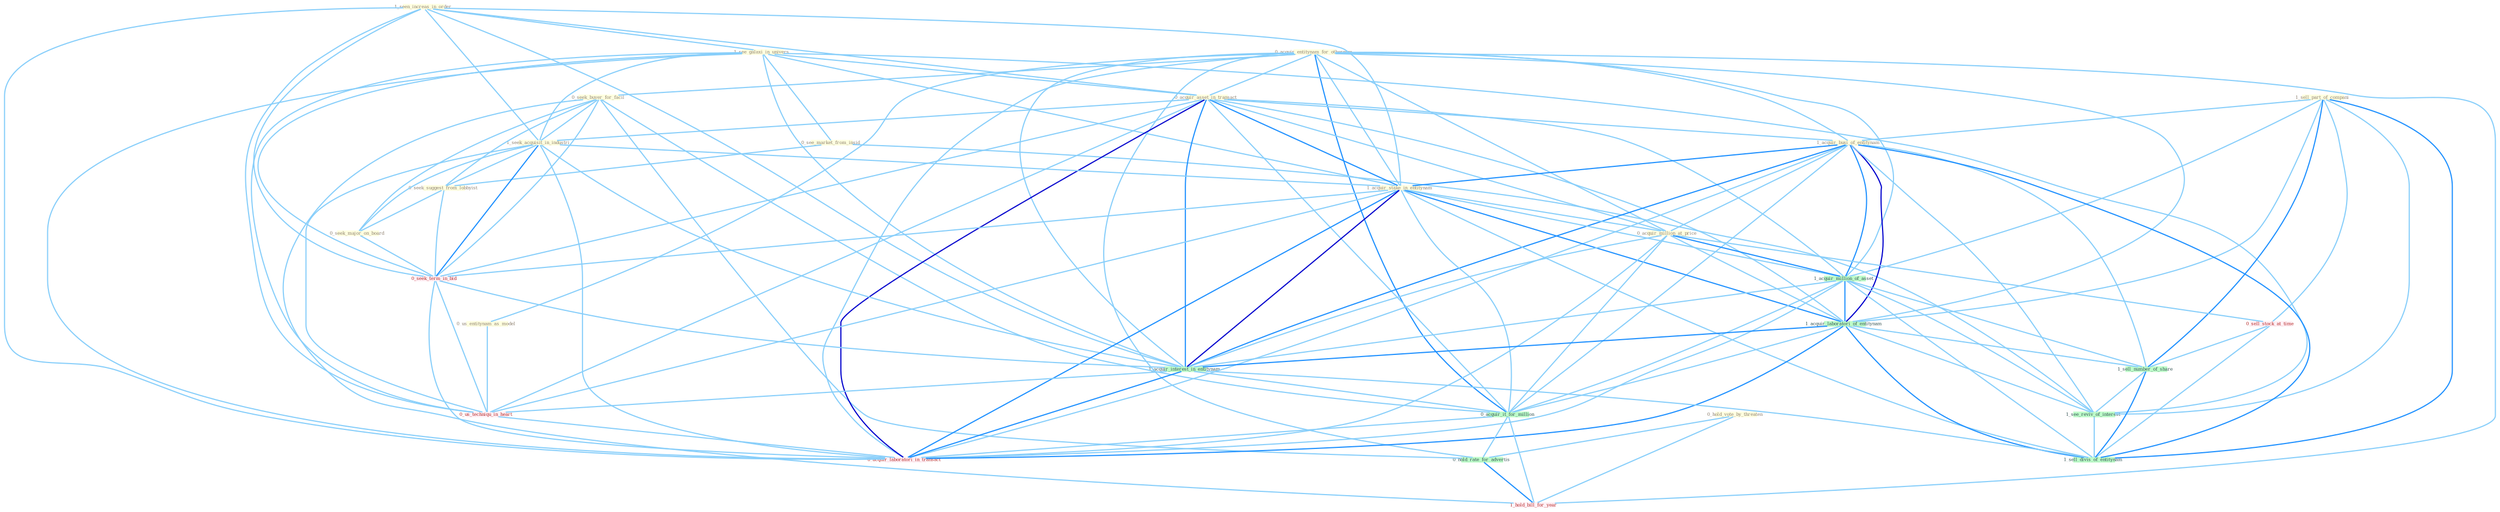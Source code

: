 Graph G{ 
    node
    [shape=polygon,style=filled,width=.5,height=.06,color="#BDFCC9",fixedsize=true,fontsize=4,
    fontcolor="#2f4f4f"];
    {node
    [color="#ffffe0", fontcolor="#8b7d6b"] "0_acquir_entitynam_for_othernum " "1_seen_increas_in_order " "1_see_galaxi_in_univers " "0_seek_buyer_for_facil " "0_see_market_from_insid " "1_sell_part_of_compani " "0_acquir_asset_in_transact " "1_acquir_busi_of_entitynam " "1_seek_acquisit_in_industri " "1_acquir_stake_in_entitynam " "0_acquir_million_at_price " "0_hold_vote_by_threaten " "0_seek_suggest_from_lobbyist " "0_us_entitynam_as_model " "0_seek_major_on_board "}
{node [color="#fff0f5", fontcolor="#b22222"] "0_seek_term_in_bid " "0_us_techniqu_in_heart " "0_acquir_laboratori_in_transact " "0_sell_stock_at_time " "1_hold_bill_for_year "}
edge [color="#B0E2FF"];

	"0_acquir_entitynam_for_othernum " -- "0_seek_buyer_for_facil " [w="1", color="#87cefa" ];
	"0_acquir_entitynam_for_othernum " -- "0_acquir_asset_in_transact " [w="1", color="#87cefa" ];
	"0_acquir_entitynam_for_othernum " -- "1_acquir_busi_of_entitynam " [w="1", color="#87cefa" ];
	"0_acquir_entitynam_for_othernum " -- "1_acquir_stake_in_entitynam " [w="1", color="#87cefa" ];
	"0_acquir_entitynam_for_othernum " -- "0_acquir_million_at_price " [w="1", color="#87cefa" ];
	"0_acquir_entitynam_for_othernum " -- "0_us_entitynam_as_model " [w="1", color="#87cefa" ];
	"0_acquir_entitynam_for_othernum " -- "1_acquir_million_of_asset " [w="1", color="#87cefa" ];
	"0_acquir_entitynam_for_othernum " -- "1_acquir_laboratori_of_entitynam " [w="1", color="#87cefa" ];
	"0_acquir_entitynam_for_othernum " -- "1_acquir_interest_in_entitynam " [w="1", color="#87cefa" ];
	"0_acquir_entitynam_for_othernum " -- "0_acquir_it_for_million " [w="2", color="#1e90ff" , len=0.8];
	"0_acquir_entitynam_for_othernum " -- "0_hold_rate_for_advertis " [w="1", color="#87cefa" ];
	"0_acquir_entitynam_for_othernum " -- "0_acquir_laboratori_in_transact " [w="1", color="#87cefa" ];
	"0_acquir_entitynam_for_othernum " -- "1_hold_bill_for_year " [w="1", color="#87cefa" ];
	"1_seen_increas_in_order " -- "1_see_galaxi_in_univers " [w="1", color="#87cefa" ];
	"1_seen_increas_in_order " -- "0_acquir_asset_in_transact " [w="1", color="#87cefa" ];
	"1_seen_increas_in_order " -- "1_seek_acquisit_in_industri " [w="1", color="#87cefa" ];
	"1_seen_increas_in_order " -- "1_acquir_stake_in_entitynam " [w="1", color="#87cefa" ];
	"1_seen_increas_in_order " -- "0_seek_term_in_bid " [w="1", color="#87cefa" ];
	"1_seen_increas_in_order " -- "1_acquir_interest_in_entitynam " [w="1", color="#87cefa" ];
	"1_seen_increas_in_order " -- "0_us_techniqu_in_heart " [w="1", color="#87cefa" ];
	"1_seen_increas_in_order " -- "0_acquir_laboratori_in_transact " [w="1", color="#87cefa" ];
	"1_see_galaxi_in_univers " -- "0_see_market_from_insid " [w="1", color="#87cefa" ];
	"1_see_galaxi_in_univers " -- "0_acquir_asset_in_transact " [w="1", color="#87cefa" ];
	"1_see_galaxi_in_univers " -- "1_seek_acquisit_in_industri " [w="1", color="#87cefa" ];
	"1_see_galaxi_in_univers " -- "1_acquir_stake_in_entitynam " [w="1", color="#87cefa" ];
	"1_see_galaxi_in_univers " -- "0_seek_term_in_bid " [w="1", color="#87cefa" ];
	"1_see_galaxi_in_univers " -- "1_acquir_interest_in_entitynam " [w="1", color="#87cefa" ];
	"1_see_galaxi_in_univers " -- "0_us_techniqu_in_heart " [w="1", color="#87cefa" ];
	"1_see_galaxi_in_univers " -- "0_acquir_laboratori_in_transact " [w="1", color="#87cefa" ];
	"1_see_galaxi_in_univers " -- "1_see_reviv_of_interest " [w="1", color="#87cefa" ];
	"0_seek_buyer_for_facil " -- "1_seek_acquisit_in_industri " [w="1", color="#87cefa" ];
	"0_seek_buyer_for_facil " -- "0_seek_suggest_from_lobbyist " [w="1", color="#87cefa" ];
	"0_seek_buyer_for_facil " -- "0_seek_major_on_board " [w="1", color="#87cefa" ];
	"0_seek_buyer_for_facil " -- "0_seek_term_in_bid " [w="1", color="#87cefa" ];
	"0_seek_buyer_for_facil " -- "0_acquir_it_for_million " [w="1", color="#87cefa" ];
	"0_seek_buyer_for_facil " -- "0_hold_rate_for_advertis " [w="1", color="#87cefa" ];
	"0_seek_buyer_for_facil " -- "1_hold_bill_for_year " [w="1", color="#87cefa" ];
	"0_see_market_from_insid " -- "0_seek_suggest_from_lobbyist " [w="1", color="#87cefa" ];
	"0_see_market_from_insid " -- "1_see_reviv_of_interest " [w="1", color="#87cefa" ];
	"1_sell_part_of_compani " -- "1_acquir_busi_of_entitynam " [w="1", color="#87cefa" ];
	"1_sell_part_of_compani " -- "1_acquir_million_of_asset " [w="1", color="#87cefa" ];
	"1_sell_part_of_compani " -- "1_acquir_laboratori_of_entitynam " [w="1", color="#87cefa" ];
	"1_sell_part_of_compani " -- "0_sell_stock_at_time " [w="1", color="#87cefa" ];
	"1_sell_part_of_compani " -- "1_sell_number_of_share " [w="2", color="#1e90ff" , len=0.8];
	"1_sell_part_of_compani " -- "1_see_reviv_of_interest " [w="1", color="#87cefa" ];
	"1_sell_part_of_compani " -- "1_sell_divis_of_entitynam " [w="2", color="#1e90ff" , len=0.8];
	"0_acquir_asset_in_transact " -- "1_acquir_busi_of_entitynam " [w="1", color="#87cefa" ];
	"0_acquir_asset_in_transact " -- "1_seek_acquisit_in_industri " [w="1", color="#87cefa" ];
	"0_acquir_asset_in_transact " -- "1_acquir_stake_in_entitynam " [w="2", color="#1e90ff" , len=0.8];
	"0_acquir_asset_in_transact " -- "0_acquir_million_at_price " [w="1", color="#87cefa" ];
	"0_acquir_asset_in_transact " -- "1_acquir_million_of_asset " [w="1", color="#87cefa" ];
	"0_acquir_asset_in_transact " -- "1_acquir_laboratori_of_entitynam " [w="1", color="#87cefa" ];
	"0_acquir_asset_in_transact " -- "0_seek_term_in_bid " [w="1", color="#87cefa" ];
	"0_acquir_asset_in_transact " -- "1_acquir_interest_in_entitynam " [w="2", color="#1e90ff" , len=0.8];
	"0_acquir_asset_in_transact " -- "0_us_techniqu_in_heart " [w="1", color="#87cefa" ];
	"0_acquir_asset_in_transact " -- "0_acquir_it_for_million " [w="1", color="#87cefa" ];
	"0_acquir_asset_in_transact " -- "0_acquir_laboratori_in_transact " [w="3", color="#0000cd" , len=0.6];
	"1_acquir_busi_of_entitynam " -- "1_acquir_stake_in_entitynam " [w="2", color="#1e90ff" , len=0.8];
	"1_acquir_busi_of_entitynam " -- "0_acquir_million_at_price " [w="1", color="#87cefa" ];
	"1_acquir_busi_of_entitynam " -- "1_acquir_million_of_asset " [w="2", color="#1e90ff" , len=0.8];
	"1_acquir_busi_of_entitynam " -- "1_acquir_laboratori_of_entitynam " [w="3", color="#0000cd" , len=0.6];
	"1_acquir_busi_of_entitynam " -- "1_acquir_interest_in_entitynam " [w="2", color="#1e90ff" , len=0.8];
	"1_acquir_busi_of_entitynam " -- "0_acquir_it_for_million " [w="1", color="#87cefa" ];
	"1_acquir_busi_of_entitynam " -- "0_acquir_laboratori_in_transact " [w="1", color="#87cefa" ];
	"1_acquir_busi_of_entitynam " -- "1_sell_number_of_share " [w="1", color="#87cefa" ];
	"1_acquir_busi_of_entitynam " -- "1_see_reviv_of_interest " [w="1", color="#87cefa" ];
	"1_acquir_busi_of_entitynam " -- "1_sell_divis_of_entitynam " [w="2", color="#1e90ff" , len=0.8];
	"1_seek_acquisit_in_industri " -- "1_acquir_stake_in_entitynam " [w="1", color="#87cefa" ];
	"1_seek_acquisit_in_industri " -- "0_seek_suggest_from_lobbyist " [w="1", color="#87cefa" ];
	"1_seek_acquisit_in_industri " -- "0_seek_major_on_board " [w="1", color="#87cefa" ];
	"1_seek_acquisit_in_industri " -- "0_seek_term_in_bid " [w="2", color="#1e90ff" , len=0.8];
	"1_seek_acquisit_in_industri " -- "1_acquir_interest_in_entitynam " [w="1", color="#87cefa" ];
	"1_seek_acquisit_in_industri " -- "0_us_techniqu_in_heart " [w="1", color="#87cefa" ];
	"1_seek_acquisit_in_industri " -- "0_acquir_laboratori_in_transact " [w="1", color="#87cefa" ];
	"1_acquir_stake_in_entitynam " -- "0_acquir_million_at_price " [w="1", color="#87cefa" ];
	"1_acquir_stake_in_entitynam " -- "1_acquir_million_of_asset " [w="1", color="#87cefa" ];
	"1_acquir_stake_in_entitynam " -- "1_acquir_laboratori_of_entitynam " [w="2", color="#1e90ff" , len=0.8];
	"1_acquir_stake_in_entitynam " -- "0_seek_term_in_bid " [w="1", color="#87cefa" ];
	"1_acquir_stake_in_entitynam " -- "1_acquir_interest_in_entitynam " [w="3", color="#0000cd" , len=0.6];
	"1_acquir_stake_in_entitynam " -- "0_us_techniqu_in_heart " [w="1", color="#87cefa" ];
	"1_acquir_stake_in_entitynam " -- "0_acquir_it_for_million " [w="1", color="#87cefa" ];
	"1_acquir_stake_in_entitynam " -- "0_acquir_laboratori_in_transact " [w="2", color="#1e90ff" , len=0.8];
	"1_acquir_stake_in_entitynam " -- "1_sell_divis_of_entitynam " [w="1", color="#87cefa" ];
	"0_acquir_million_at_price " -- "1_acquir_million_of_asset " [w="2", color="#1e90ff" , len=0.8];
	"0_acquir_million_at_price " -- "1_acquir_laboratori_of_entitynam " [w="1", color="#87cefa" ];
	"0_acquir_million_at_price " -- "1_acquir_interest_in_entitynam " [w="1", color="#87cefa" ];
	"0_acquir_million_at_price " -- "0_acquir_it_for_million " [w="1", color="#87cefa" ];
	"0_acquir_million_at_price " -- "0_acquir_laboratori_in_transact " [w="1", color="#87cefa" ];
	"0_acquir_million_at_price " -- "0_sell_stock_at_time " [w="1", color="#87cefa" ];
	"0_hold_vote_by_threaten " -- "0_hold_rate_for_advertis " [w="1", color="#87cefa" ];
	"0_hold_vote_by_threaten " -- "1_hold_bill_for_year " [w="1", color="#87cefa" ];
	"0_seek_suggest_from_lobbyist " -- "0_seek_major_on_board " [w="1", color="#87cefa" ];
	"0_seek_suggest_from_lobbyist " -- "0_seek_term_in_bid " [w="1", color="#87cefa" ];
	"0_us_entitynam_as_model " -- "0_us_techniqu_in_heart " [w="1", color="#87cefa" ];
	"0_seek_major_on_board " -- "0_seek_term_in_bid " [w="1", color="#87cefa" ];
	"1_acquir_million_of_asset " -- "1_acquir_laboratori_of_entitynam " [w="2", color="#1e90ff" , len=0.8];
	"1_acquir_million_of_asset " -- "1_acquir_interest_in_entitynam " [w="1", color="#87cefa" ];
	"1_acquir_million_of_asset " -- "0_acquir_it_for_million " [w="1", color="#87cefa" ];
	"1_acquir_million_of_asset " -- "0_acquir_laboratori_in_transact " [w="1", color="#87cefa" ];
	"1_acquir_million_of_asset " -- "1_sell_number_of_share " [w="1", color="#87cefa" ];
	"1_acquir_million_of_asset " -- "1_see_reviv_of_interest " [w="1", color="#87cefa" ];
	"1_acquir_million_of_asset " -- "1_sell_divis_of_entitynam " [w="1", color="#87cefa" ];
	"1_acquir_laboratori_of_entitynam " -- "1_acquir_interest_in_entitynam " [w="2", color="#1e90ff" , len=0.8];
	"1_acquir_laboratori_of_entitynam " -- "0_acquir_it_for_million " [w="1", color="#87cefa" ];
	"1_acquir_laboratori_of_entitynam " -- "0_acquir_laboratori_in_transact " [w="2", color="#1e90ff" , len=0.8];
	"1_acquir_laboratori_of_entitynam " -- "1_sell_number_of_share " [w="1", color="#87cefa" ];
	"1_acquir_laboratori_of_entitynam " -- "1_see_reviv_of_interest " [w="1", color="#87cefa" ];
	"1_acquir_laboratori_of_entitynam " -- "1_sell_divis_of_entitynam " [w="2", color="#1e90ff" , len=0.8];
	"0_seek_term_in_bid " -- "1_acquir_interest_in_entitynam " [w="1", color="#87cefa" ];
	"0_seek_term_in_bid " -- "0_us_techniqu_in_heart " [w="1", color="#87cefa" ];
	"0_seek_term_in_bid " -- "0_acquir_laboratori_in_transact " [w="1", color="#87cefa" ];
	"1_acquir_interest_in_entitynam " -- "0_us_techniqu_in_heart " [w="1", color="#87cefa" ];
	"1_acquir_interest_in_entitynam " -- "0_acquir_it_for_million " [w="1", color="#87cefa" ];
	"1_acquir_interest_in_entitynam " -- "0_acquir_laboratori_in_transact " [w="2", color="#1e90ff" , len=0.8];
	"1_acquir_interest_in_entitynam " -- "1_sell_divis_of_entitynam " [w="1", color="#87cefa" ];
	"0_us_techniqu_in_heart " -- "0_acquir_laboratori_in_transact " [w="1", color="#87cefa" ];
	"0_acquir_it_for_million " -- "0_hold_rate_for_advertis " [w="1", color="#87cefa" ];
	"0_acquir_it_for_million " -- "0_acquir_laboratori_in_transact " [w="1", color="#87cefa" ];
	"0_acquir_it_for_million " -- "1_hold_bill_for_year " [w="1", color="#87cefa" ];
	"0_hold_rate_for_advertis " -- "1_hold_bill_for_year " [w="2", color="#1e90ff" , len=0.8];
	"0_sell_stock_at_time " -- "1_sell_number_of_share " [w="1", color="#87cefa" ];
	"0_sell_stock_at_time " -- "1_sell_divis_of_entitynam " [w="1", color="#87cefa" ];
	"1_sell_number_of_share " -- "1_see_reviv_of_interest " [w="1", color="#87cefa" ];
	"1_sell_number_of_share " -- "1_sell_divis_of_entitynam " [w="2", color="#1e90ff" , len=0.8];
	"1_see_reviv_of_interest " -- "1_sell_divis_of_entitynam " [w="1", color="#87cefa" ];
}